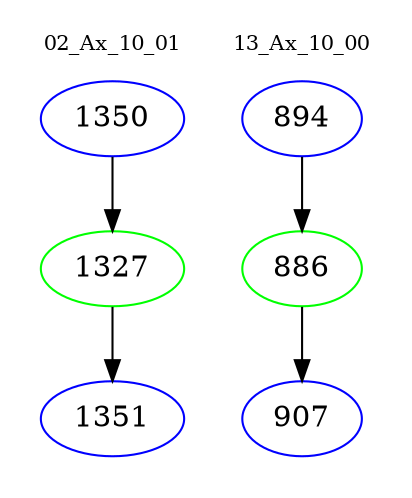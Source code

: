 digraph{
subgraph cluster_0 {
color = white
label = "02_Ax_10_01";
fontsize=10;
T0_1350 [label="1350", color="blue"]
T0_1350 -> T0_1327 [color="black"]
T0_1327 [label="1327", color="green"]
T0_1327 -> T0_1351 [color="black"]
T0_1351 [label="1351", color="blue"]
}
subgraph cluster_1 {
color = white
label = "13_Ax_10_00";
fontsize=10;
T1_894 [label="894", color="blue"]
T1_894 -> T1_886 [color="black"]
T1_886 [label="886", color="green"]
T1_886 -> T1_907 [color="black"]
T1_907 [label="907", color="blue"]
}
}
